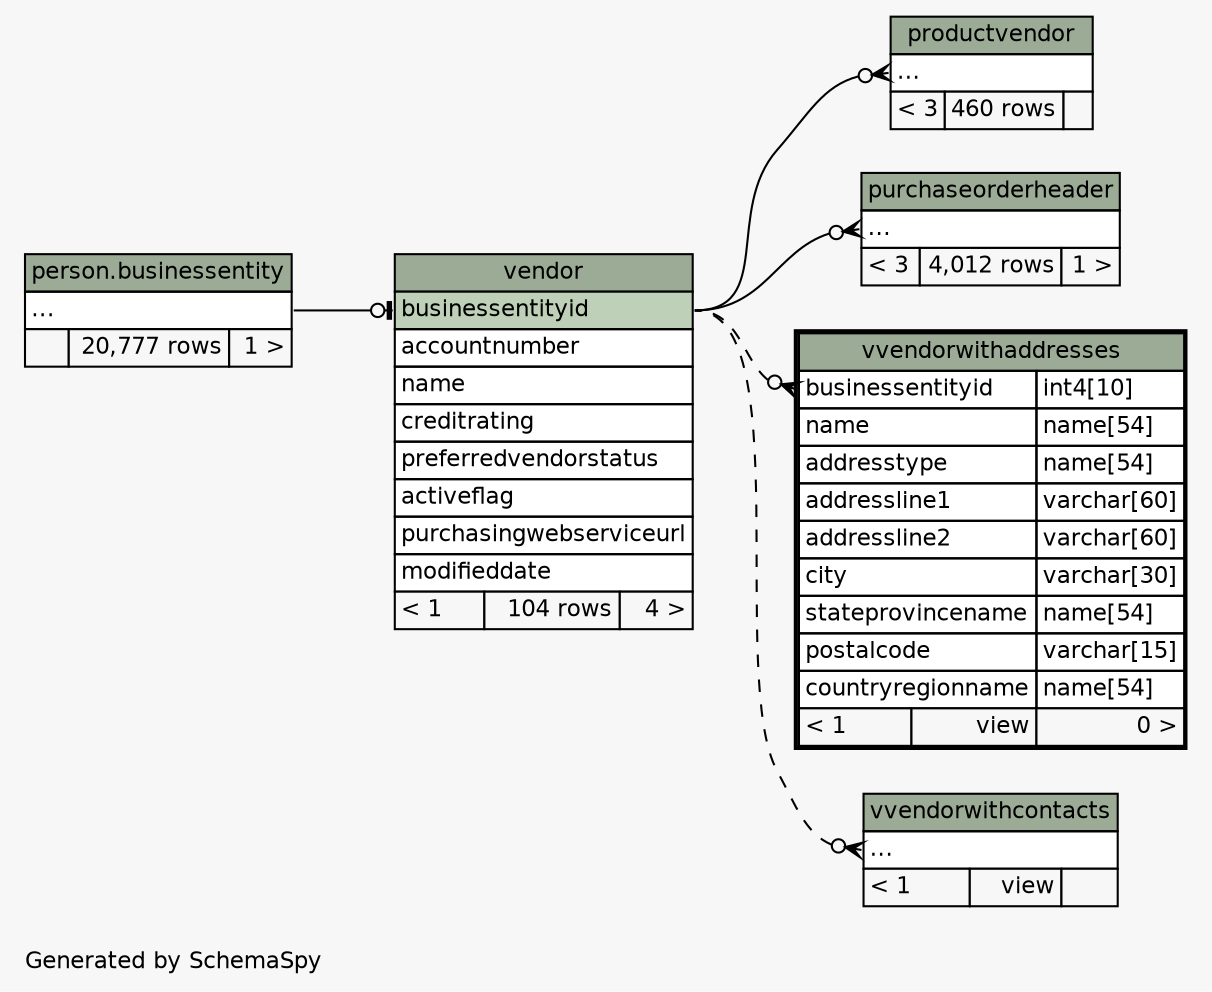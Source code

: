 // dot 2.40.1 on Linux 5.4.0-80-generic
// SchemaSpy rev 590
digraph "impliedTwoDegreesRelationshipsDiagram" {
  graph [
    rankdir="RL"
    bgcolor="#f7f7f7"
    label="\nGenerated by SchemaSpy"
    labeljust="l"
    nodesep="0.18"
    ranksep="0.46"
    fontname="Helvetica"
    fontsize="11"
  ];
  node [
    fontname="Helvetica"
    fontsize="11"
    shape="plaintext"
  ];
  edge [
    arrowsize="0.8"
  ];
  "productvendor":"elipses":w -> "vendor":"businessentityid":e [arrowhead=none dir=back arrowtail=crowodot];
  "purchaseorderheader":"elipses":w -> "vendor":"businessentityid":e [arrowhead=none dir=back arrowtail=crowodot];
  "vendor":"businessentityid":w -> "person.businessentity":"elipses":e [arrowhead=none dir=back arrowtail=teeodot];
  "vvendorwithaddresses":"businessentityid":w -> "vendor":"businessentityid":e [arrowhead=none dir=back arrowtail=crowodot style=dashed];
  "vvendorwithcontacts":"elipses":w -> "vendor":"businessentityid":e [arrowhead=none dir=back arrowtail=crowodot style=dashed];
  "person.businessentity" [
    label=<
    <TABLE BORDER="0" CELLBORDER="1" CELLSPACING="0" BGCOLOR="#ffffff">
      <TR><TD COLSPAN="3" BGCOLOR="#9bab96" ALIGN="CENTER">person.businessentity</TD></TR>
      <TR><TD PORT="elipses" COLSPAN="3" ALIGN="LEFT">...</TD></TR>
      <TR><TD ALIGN="LEFT" BGCOLOR="#f7f7f7">  </TD><TD ALIGN="RIGHT" BGCOLOR="#f7f7f7">20,777 rows</TD><TD ALIGN="RIGHT" BGCOLOR="#f7f7f7">1 &gt;</TD></TR>
    </TABLE>>
    tooltip="person.businessentity"
  ];
  "productvendor" [
    label=<
    <TABLE BORDER="0" CELLBORDER="1" CELLSPACING="0" BGCOLOR="#ffffff">
      <TR><TD COLSPAN="3" BGCOLOR="#9bab96" ALIGN="CENTER">productvendor</TD></TR>
      <TR><TD PORT="elipses" COLSPAN="3" ALIGN="LEFT">...</TD></TR>
      <TR><TD ALIGN="LEFT" BGCOLOR="#f7f7f7">&lt; 3</TD><TD ALIGN="RIGHT" BGCOLOR="#f7f7f7">460 rows</TD><TD ALIGN="RIGHT" BGCOLOR="#f7f7f7">  </TD></TR>
    </TABLE>>
    URL="productvendor.html"
    tooltip="productvendor"
  ];
  "purchaseorderheader" [
    label=<
    <TABLE BORDER="0" CELLBORDER="1" CELLSPACING="0" BGCOLOR="#ffffff">
      <TR><TD COLSPAN="3" BGCOLOR="#9bab96" ALIGN="CENTER">purchaseorderheader</TD></TR>
      <TR><TD PORT="elipses" COLSPAN="3" ALIGN="LEFT">...</TD></TR>
      <TR><TD ALIGN="LEFT" BGCOLOR="#f7f7f7">&lt; 3</TD><TD ALIGN="RIGHT" BGCOLOR="#f7f7f7">4,012 rows</TD><TD ALIGN="RIGHT" BGCOLOR="#f7f7f7">1 &gt;</TD></TR>
    </TABLE>>
    URL="purchaseorderheader.html"
    tooltip="purchaseorderheader"
  ];
  "vendor" [
    label=<
    <TABLE BORDER="0" CELLBORDER="1" CELLSPACING="0" BGCOLOR="#ffffff">
      <TR><TD COLSPAN="3" BGCOLOR="#9bab96" ALIGN="CENTER">vendor</TD></TR>
      <TR><TD PORT="businessentityid" COLSPAN="3" BGCOLOR="#bed1b8" ALIGN="LEFT">businessentityid</TD></TR>
      <TR><TD PORT="accountnumber" COLSPAN="3" ALIGN="LEFT">accountnumber</TD></TR>
      <TR><TD PORT="name" COLSPAN="3" ALIGN="LEFT">name</TD></TR>
      <TR><TD PORT="creditrating" COLSPAN="3" ALIGN="LEFT">creditrating</TD></TR>
      <TR><TD PORT="preferredvendorstatus" COLSPAN="3" ALIGN="LEFT">preferredvendorstatus</TD></TR>
      <TR><TD PORT="activeflag" COLSPAN="3" ALIGN="LEFT">activeflag</TD></TR>
      <TR><TD PORT="purchasingwebserviceurl" COLSPAN="3" ALIGN="LEFT">purchasingwebserviceurl</TD></TR>
      <TR><TD PORT="modifieddate" COLSPAN="3" ALIGN="LEFT">modifieddate</TD></TR>
      <TR><TD ALIGN="LEFT" BGCOLOR="#f7f7f7">&lt; 1</TD><TD ALIGN="RIGHT" BGCOLOR="#f7f7f7">104 rows</TD><TD ALIGN="RIGHT" BGCOLOR="#f7f7f7">4 &gt;</TD></TR>
    </TABLE>>
    URL="vendor.html"
    tooltip="vendor"
  ];
  "vvendorwithaddresses" [
    label=<
    <TABLE BORDER="2" CELLBORDER="1" CELLSPACING="0" BGCOLOR="#ffffff">
      <TR><TD COLSPAN="3" BGCOLOR="#9bab96" ALIGN="CENTER">vvendorwithaddresses</TD></TR>
      <TR><TD PORT="businessentityid" COLSPAN="2" ALIGN="LEFT">businessentityid</TD><TD PORT="businessentityid.type" ALIGN="LEFT">int4[10]</TD></TR>
      <TR><TD PORT="name" COLSPAN="2" ALIGN="LEFT">name</TD><TD PORT="name.type" ALIGN="LEFT">name[54]</TD></TR>
      <TR><TD PORT="addresstype" COLSPAN="2" ALIGN="LEFT">addresstype</TD><TD PORT="addresstype.type" ALIGN="LEFT">name[54]</TD></TR>
      <TR><TD PORT="addressline1" COLSPAN="2" ALIGN="LEFT">addressline1</TD><TD PORT="addressline1.type" ALIGN="LEFT">varchar[60]</TD></TR>
      <TR><TD PORT="addressline2" COLSPAN="2" ALIGN="LEFT">addressline2</TD><TD PORT="addressline2.type" ALIGN="LEFT">varchar[60]</TD></TR>
      <TR><TD PORT="city" COLSPAN="2" ALIGN="LEFT">city</TD><TD PORT="city.type" ALIGN="LEFT">varchar[30]</TD></TR>
      <TR><TD PORT="stateprovincename" COLSPAN="2" ALIGN="LEFT">stateprovincename</TD><TD PORT="stateprovincename.type" ALIGN="LEFT">name[54]</TD></TR>
      <TR><TD PORT="postalcode" COLSPAN="2" ALIGN="LEFT">postalcode</TD><TD PORT="postalcode.type" ALIGN="LEFT">varchar[15]</TD></TR>
      <TR><TD PORT="countryregionname" COLSPAN="2" ALIGN="LEFT">countryregionname</TD><TD PORT="countryregionname.type" ALIGN="LEFT">name[54]</TD></TR>
      <TR><TD ALIGN="LEFT" BGCOLOR="#f7f7f7">&lt; 1</TD><TD ALIGN="RIGHT" BGCOLOR="#f7f7f7">view</TD><TD ALIGN="RIGHT" BGCOLOR="#f7f7f7">0 &gt;</TD></TR>
    </TABLE>>
    URL="vvendorwithaddresses.html"
    tooltip="vvendorwithaddresses"
  ];
  "vvendorwithcontacts" [
    label=<
    <TABLE BORDER="0" CELLBORDER="1" CELLSPACING="0" BGCOLOR="#ffffff">
      <TR><TD COLSPAN="3" BGCOLOR="#9bab96" ALIGN="CENTER">vvendorwithcontacts</TD></TR>
      <TR><TD PORT="elipses" COLSPAN="3" ALIGN="LEFT">...</TD></TR>
      <TR><TD ALIGN="LEFT" BGCOLOR="#f7f7f7">&lt; 1</TD><TD ALIGN="RIGHT" BGCOLOR="#f7f7f7">view</TD><TD ALIGN="RIGHT" BGCOLOR="#f7f7f7">  </TD></TR>
    </TABLE>>
    URL="vvendorwithcontacts.html"
    tooltip="vvendorwithcontacts"
  ];
}
